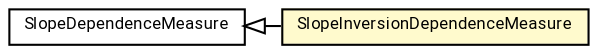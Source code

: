 #!/usr/local/bin/dot
#
# Class diagram 
# Generated by UMLGraph version R5_7_2-60-g0e99a6 (http://www.spinellis.gr/umlgraph/)
#

digraph G {
	graph [fontnames="svg"]
	edge [fontname="Roboto",fontsize=7,labelfontname="Roboto",labelfontsize=7,color="black"];
	node [fontname="Roboto",fontcolor="black",fontsize=8,shape=plaintext,margin=0,width=0,height=0];
	nodesep=0.15;
	ranksep=0.25;
	rankdir=LR;
	// de.lmu.ifi.dbs.elki.math.statistics.dependence.SlopeInversionDependenceMeasure
	c9650363 [label=<<table title="de.lmu.ifi.dbs.elki.math.statistics.dependence.SlopeInversionDependenceMeasure" border="0" cellborder="1" cellspacing="0" cellpadding="2" bgcolor="lemonChiffon" href="SlopeInversionDependenceMeasure.html" target="_parent">
		<tr><td><table border="0" cellspacing="0" cellpadding="1">
		<tr><td align="center" balign="center"> <font face="Roboto">SlopeInversionDependenceMeasure</font> </td></tr>
		</table></td></tr>
		</table>>, URL="SlopeInversionDependenceMeasure.html"];
	// de.lmu.ifi.dbs.elki.math.statistics.dependence.SlopeDependenceMeasure
	c9650368 [label=<<table title="de.lmu.ifi.dbs.elki.math.statistics.dependence.SlopeDependenceMeasure" border="0" cellborder="1" cellspacing="0" cellpadding="2" href="SlopeDependenceMeasure.html" target="_parent">
		<tr><td><table border="0" cellspacing="0" cellpadding="1">
		<tr><td align="center" balign="center"> <font face="Roboto">SlopeDependenceMeasure</font> </td></tr>
		</table></td></tr>
		</table>>, URL="SlopeDependenceMeasure.html"];
	// de.lmu.ifi.dbs.elki.math.statistics.dependence.SlopeInversionDependenceMeasure extends de.lmu.ifi.dbs.elki.math.statistics.dependence.SlopeDependenceMeasure
	c9650368 -> c9650363 [arrowtail=empty,dir=back,weight=10];
}

